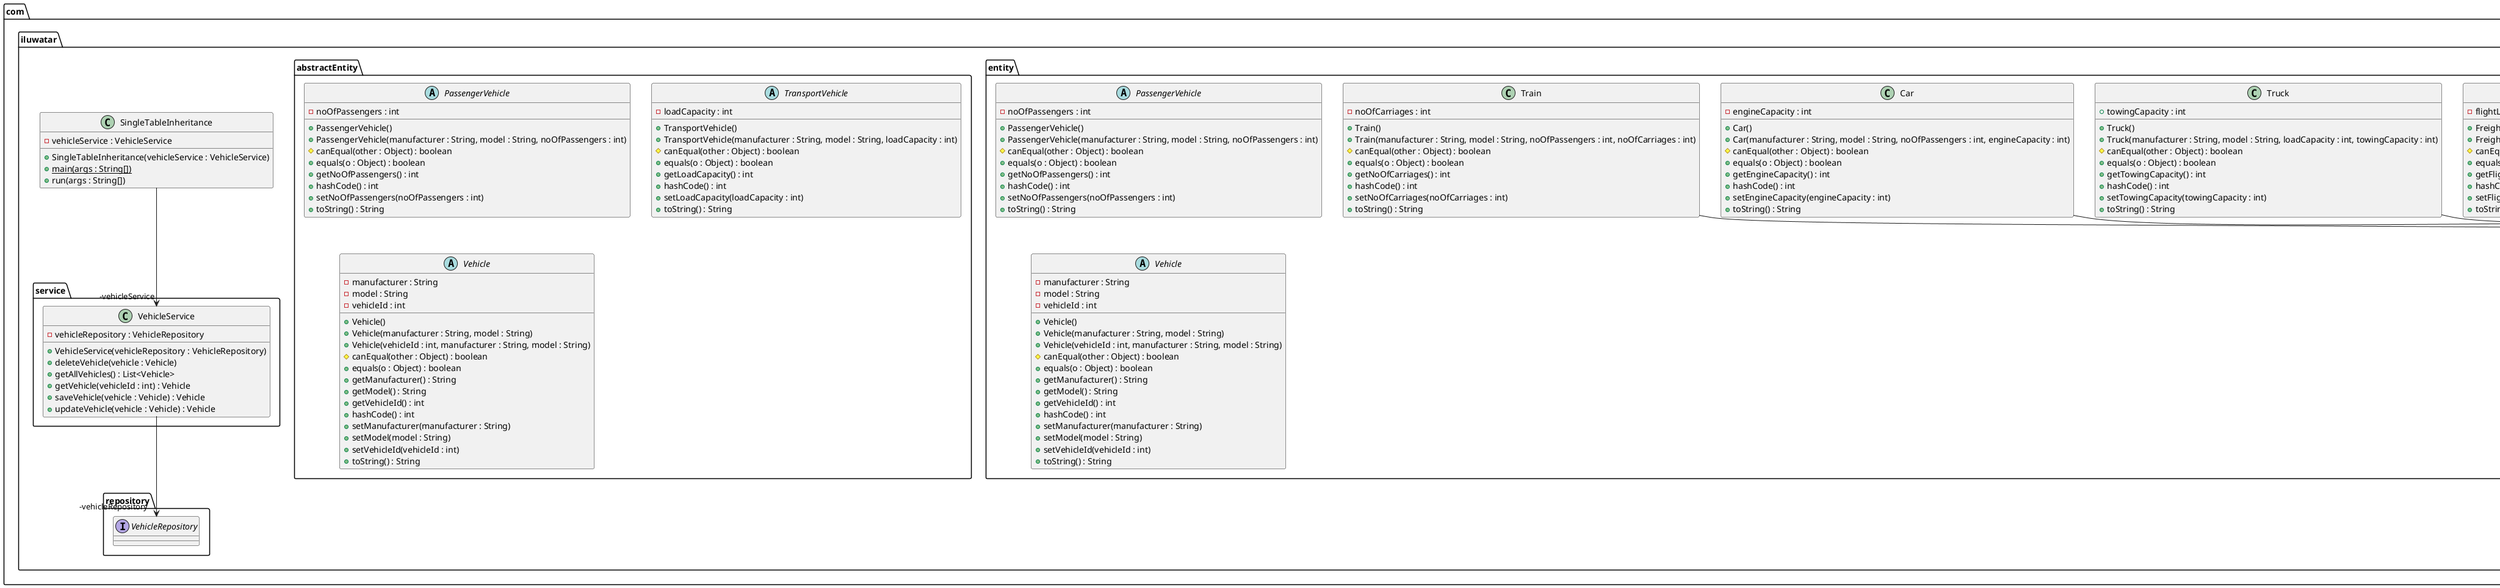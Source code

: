 @startuml
package com.iluwatar.repository {
  interface VehicleRepository {
  }
}
package com.iluwatar.service {
  class VehicleService {
    - vehicleRepository : VehicleRepository
    + VehicleService(vehicleRepository : VehicleRepository)
    + deleteVehicle(vehicle : Vehicle)
    + getAllVehicles() : List<Vehicle>
    + getVehicle(vehicleId : int) : Vehicle
    + saveVehicle(vehicle : Vehicle) : Vehicle
    + updateVehicle(vehicle : Vehicle) : Vehicle
  }
}
package com.iluwatar.entity {
  class Car {
    - engineCapacity : int
    + Car()
    + Car(manufacturer : String, model : String, noOfPassengers : int, engineCapacity : int)
    # canEqual(other : Object) : boolean
    + equals(o : Object) : boolean
    + getEngineCapacity() : int
    + hashCode() : int
    + setEngineCapacity(engineCapacity : int)
    + toString() : String
  }
  class Freighter {
    - flightLength : double
    + Freighter()
    + Freighter(manufacturer : String, model : String, countOfSeats : int, loadCapacity : int, flightLength : double)
    # canEqual(other : Object) : boolean
    + equals(o : Object) : boolean
    + getFlightLength() : double
    + hashCode() : int
    + setFlightLength(flightLength : double)
    + toString() : String
  }
  abstract class PassengerVehicle {
    - noOfPassengers : int
    + PassengerVehicle()
    + PassengerVehicle(manufacturer : String, model : String, noOfPassengers : int)
    # canEqual(other : Object) : boolean
    + equals(o : Object) : boolean
    + getNoOfPassengers() : int
    + hashCode() : int
    + setNoOfPassengers(noOfPassengers : int)
    + toString() : String
  }
  class Train {
    - noOfCarriages : int
    + Train()
    + Train(manufacturer : String, model : String, noOfPassengers : int, noOfCarriages : int)
    # canEqual(other : Object) : boolean
    + equals(o : Object) : boolean
    + getNoOfCarriages() : int
    + hashCode() : int
    + setNoOfCarriages(noOfCarriages : int)
    + toString() : String
  }
  abstract class TransportVehicle {
    - loadCapacity : int
    + TransportVehicle()
    + TransportVehicle(manufacturer : String, model : String, loadCapacity : int)
    # canEqual(other : Object) : boolean
    + equals(o : Object) : boolean
    + getLoadCapacity() : int
    + hashCode() : int
    + setLoadCapacity(loadCapacity : int)
    + toString() : String
  }
  class Truck {
    + towingCapacity : int
    + Truck()
    + Truck(manufacturer : String, model : String, loadCapacity : int, towingCapacity : int)
    # canEqual(other : Object) : boolean
    + equals(o : Object) : boolean
    + getTowingCapacity() : int
    + hashCode() : int
    + setTowingCapacity(towingCapacity : int)
    + toString() : String
  }
  abstract class Vehicle {
    - manufacturer : String
    - model : String
    - vehicleId : int
    + Vehicle()
    + Vehicle(manufacturer : String, model : String)
    + Vehicle(vehicleId : int, manufacturer : String, model : String)
    # canEqual(other : Object) : boolean
    + equals(o : Object) : boolean
    + getManufacturer() : String
    + getModel() : String
    + getVehicleId() : int
    + hashCode() : int
    + setManufacturer(manufacturer : String)
    + setModel(model : String)
    + setVehicleId(vehicleId : int)
    + toString() : String
  }
}
package com.iluwatar.abstractEntity {
  abstract class PassengerVehicle {
    - noOfPassengers : int
    + PassengerVehicle()
    + PassengerVehicle(manufacturer : String, model : String, noOfPassengers : int)
    # canEqual(other : Object) : boolean
    + equals(o : Object) : boolean
    + getNoOfPassengers() : int
    + hashCode() : int
    + setNoOfPassengers(noOfPassengers : int)
    + toString() : String
  }
  abstract class TransportVehicle {
    - loadCapacity : int
    + TransportVehicle()
    + TransportVehicle(manufacturer : String, model : String, loadCapacity : int)
    # canEqual(other : Object) : boolean
    + equals(o : Object) : boolean
    + getLoadCapacity() : int
    + hashCode() : int
    + setLoadCapacity(loadCapacity : int)
    + toString() : String
  }
  abstract class Vehicle {
    - manufacturer : String
    - model : String
    - vehicleId : int
    + Vehicle()
    + Vehicle(manufacturer : String, model : String)
    + Vehicle(vehicleId : int, manufacturer : String, model : String)
    # canEqual(other : Object) : boolean
    + equals(o : Object) : boolean
    + getManufacturer() : String
    + getModel() : String
    + getVehicleId() : int
    + hashCode() : int
    + setManufacturer(manufacturer : String)
    + setModel(model : String)
    + setVehicleId(vehicleId : int)
    + toString() : String
  }
}
package com.iluwatar {
  class SingleTableInheritance {
    - vehicleService : VehicleService
    + SingleTableInheritance(vehicleService : VehicleService)
    + main(args : String[]) {static}
    + run(args : String[])
  }
}
SingleTableInheritance -->  "-vehicleService" VehicleService
VehicleService -->  "-vehicleRepository" VehicleRepository
PassengerVehicle --|> Vehicle 
TransportVehicle --|> Vehicle 
Car --|> PassengerVehicle 
Freighter --|> TransportVehicle 
PassengerVehicle --|> Vehicle 
Train --|> PassengerVehicle 
TransportVehicle --|> Vehicle 
Truck --|> TransportVehicle 
@enduml